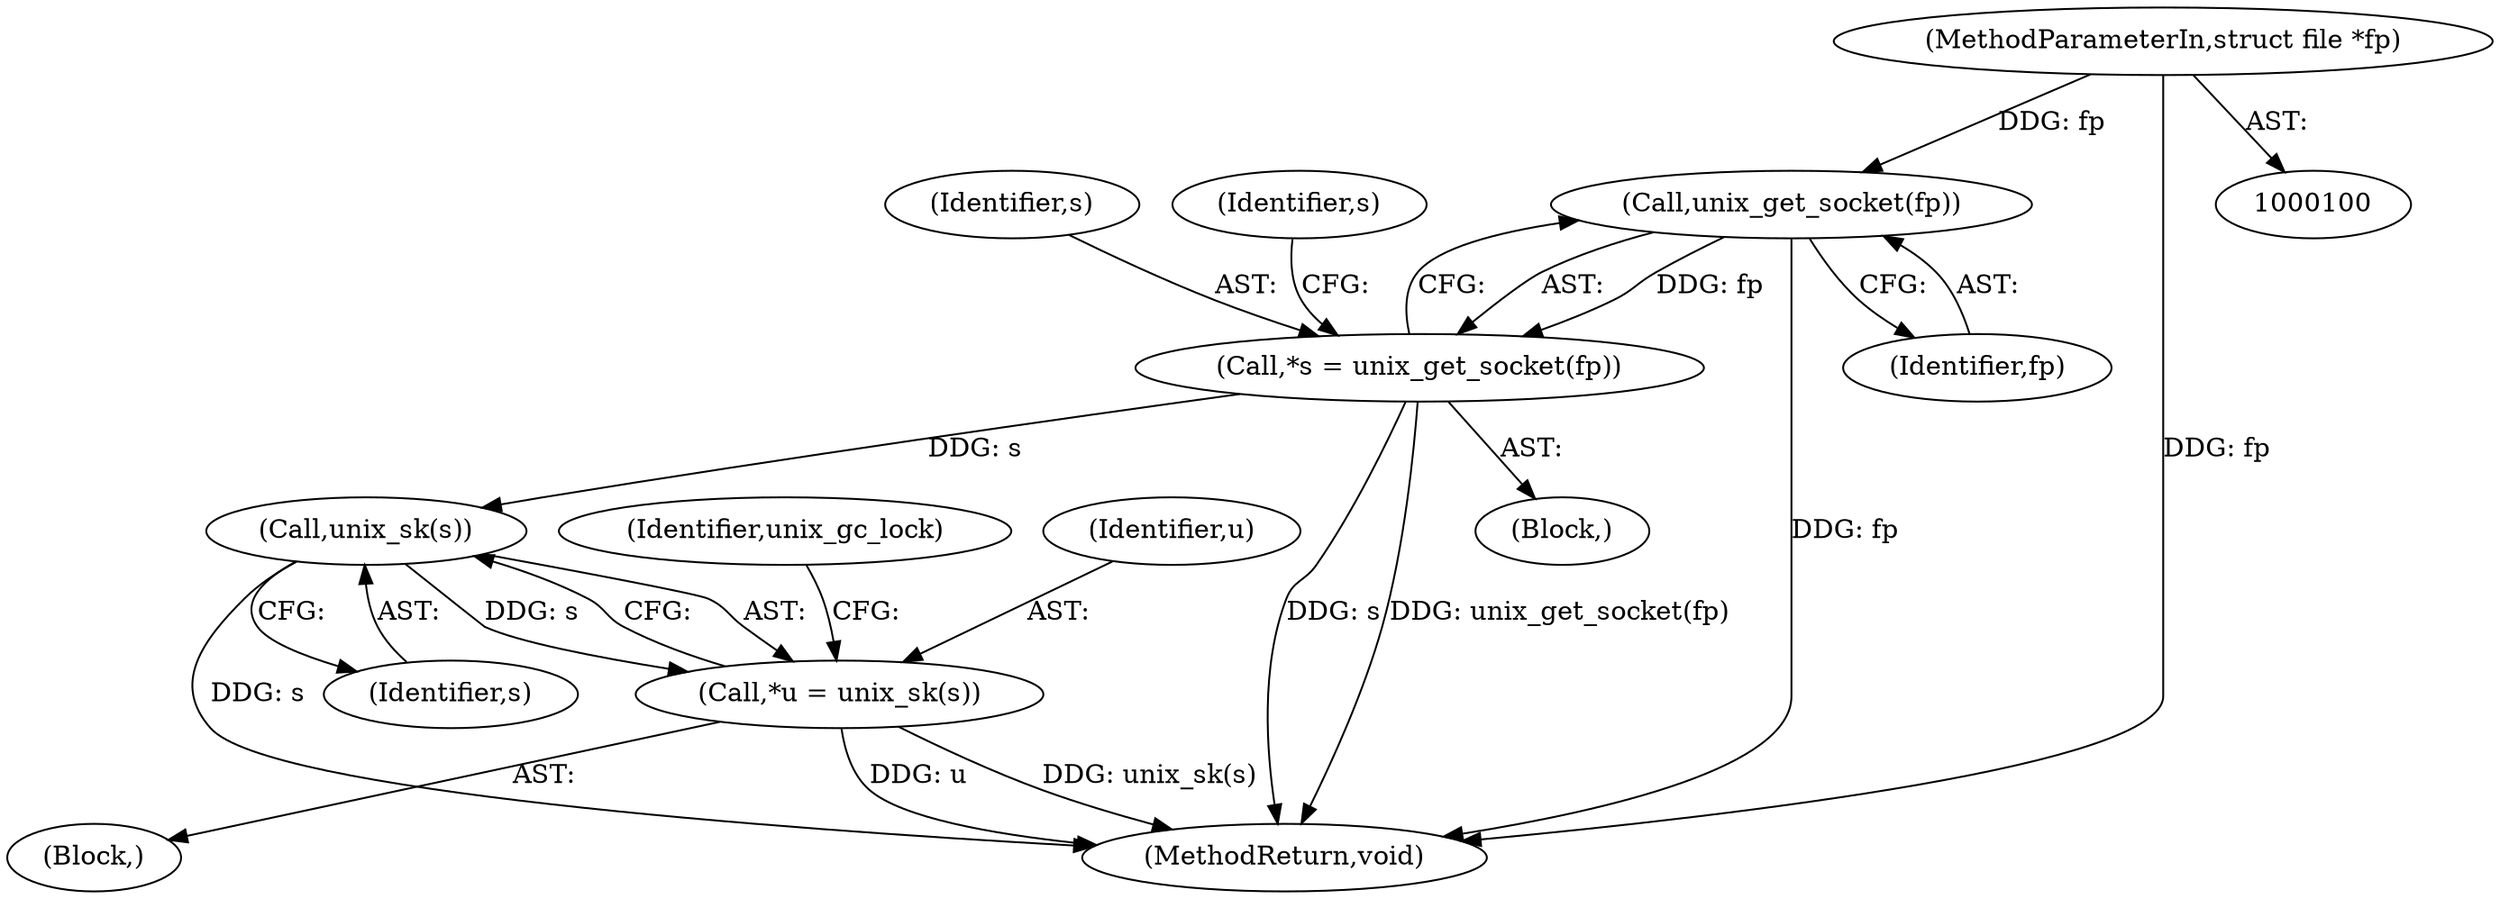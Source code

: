 digraph "0_linux_712f4aad406bb1ed67f3f98d04c044191f0ff593_0@API" {
"1000106" [label="(Call,unix_get_socket(fp))"];
"1000101" [label="(MethodParameterIn,struct file *fp)"];
"1000104" [label="(Call,*s = unix_get_socket(fp))"];
"1000114" [label="(Call,unix_sk(s))"];
"1000112" [label="(Call,*u = unix_sk(s))"];
"1000109" [label="(Identifier,s)"];
"1000118" [label="(Identifier,unix_gc_lock)"];
"1000155" [label="(MethodReturn,void)"];
"1000114" [label="(Call,unix_sk(s))"];
"1000113" [label="(Identifier,u)"];
"1000104" [label="(Call,*s = unix_get_socket(fp))"];
"1000106" [label="(Call,unix_get_socket(fp))"];
"1000102" [label="(Block,)"];
"1000105" [label="(Identifier,s)"];
"1000112" [label="(Call,*u = unix_sk(s))"];
"1000115" [label="(Identifier,s)"];
"1000110" [label="(Block,)"];
"1000107" [label="(Identifier,fp)"];
"1000101" [label="(MethodParameterIn,struct file *fp)"];
"1000106" -> "1000104"  [label="AST: "];
"1000106" -> "1000107"  [label="CFG: "];
"1000107" -> "1000106"  [label="AST: "];
"1000104" -> "1000106"  [label="CFG: "];
"1000106" -> "1000155"  [label="DDG: fp"];
"1000106" -> "1000104"  [label="DDG: fp"];
"1000101" -> "1000106"  [label="DDG: fp"];
"1000101" -> "1000100"  [label="AST: "];
"1000101" -> "1000155"  [label="DDG: fp"];
"1000104" -> "1000102"  [label="AST: "];
"1000105" -> "1000104"  [label="AST: "];
"1000109" -> "1000104"  [label="CFG: "];
"1000104" -> "1000155"  [label="DDG: s"];
"1000104" -> "1000155"  [label="DDG: unix_get_socket(fp)"];
"1000104" -> "1000114"  [label="DDG: s"];
"1000114" -> "1000112"  [label="AST: "];
"1000114" -> "1000115"  [label="CFG: "];
"1000115" -> "1000114"  [label="AST: "];
"1000112" -> "1000114"  [label="CFG: "];
"1000114" -> "1000155"  [label="DDG: s"];
"1000114" -> "1000112"  [label="DDG: s"];
"1000112" -> "1000110"  [label="AST: "];
"1000113" -> "1000112"  [label="AST: "];
"1000118" -> "1000112"  [label="CFG: "];
"1000112" -> "1000155"  [label="DDG: unix_sk(s)"];
"1000112" -> "1000155"  [label="DDG: u"];
}
